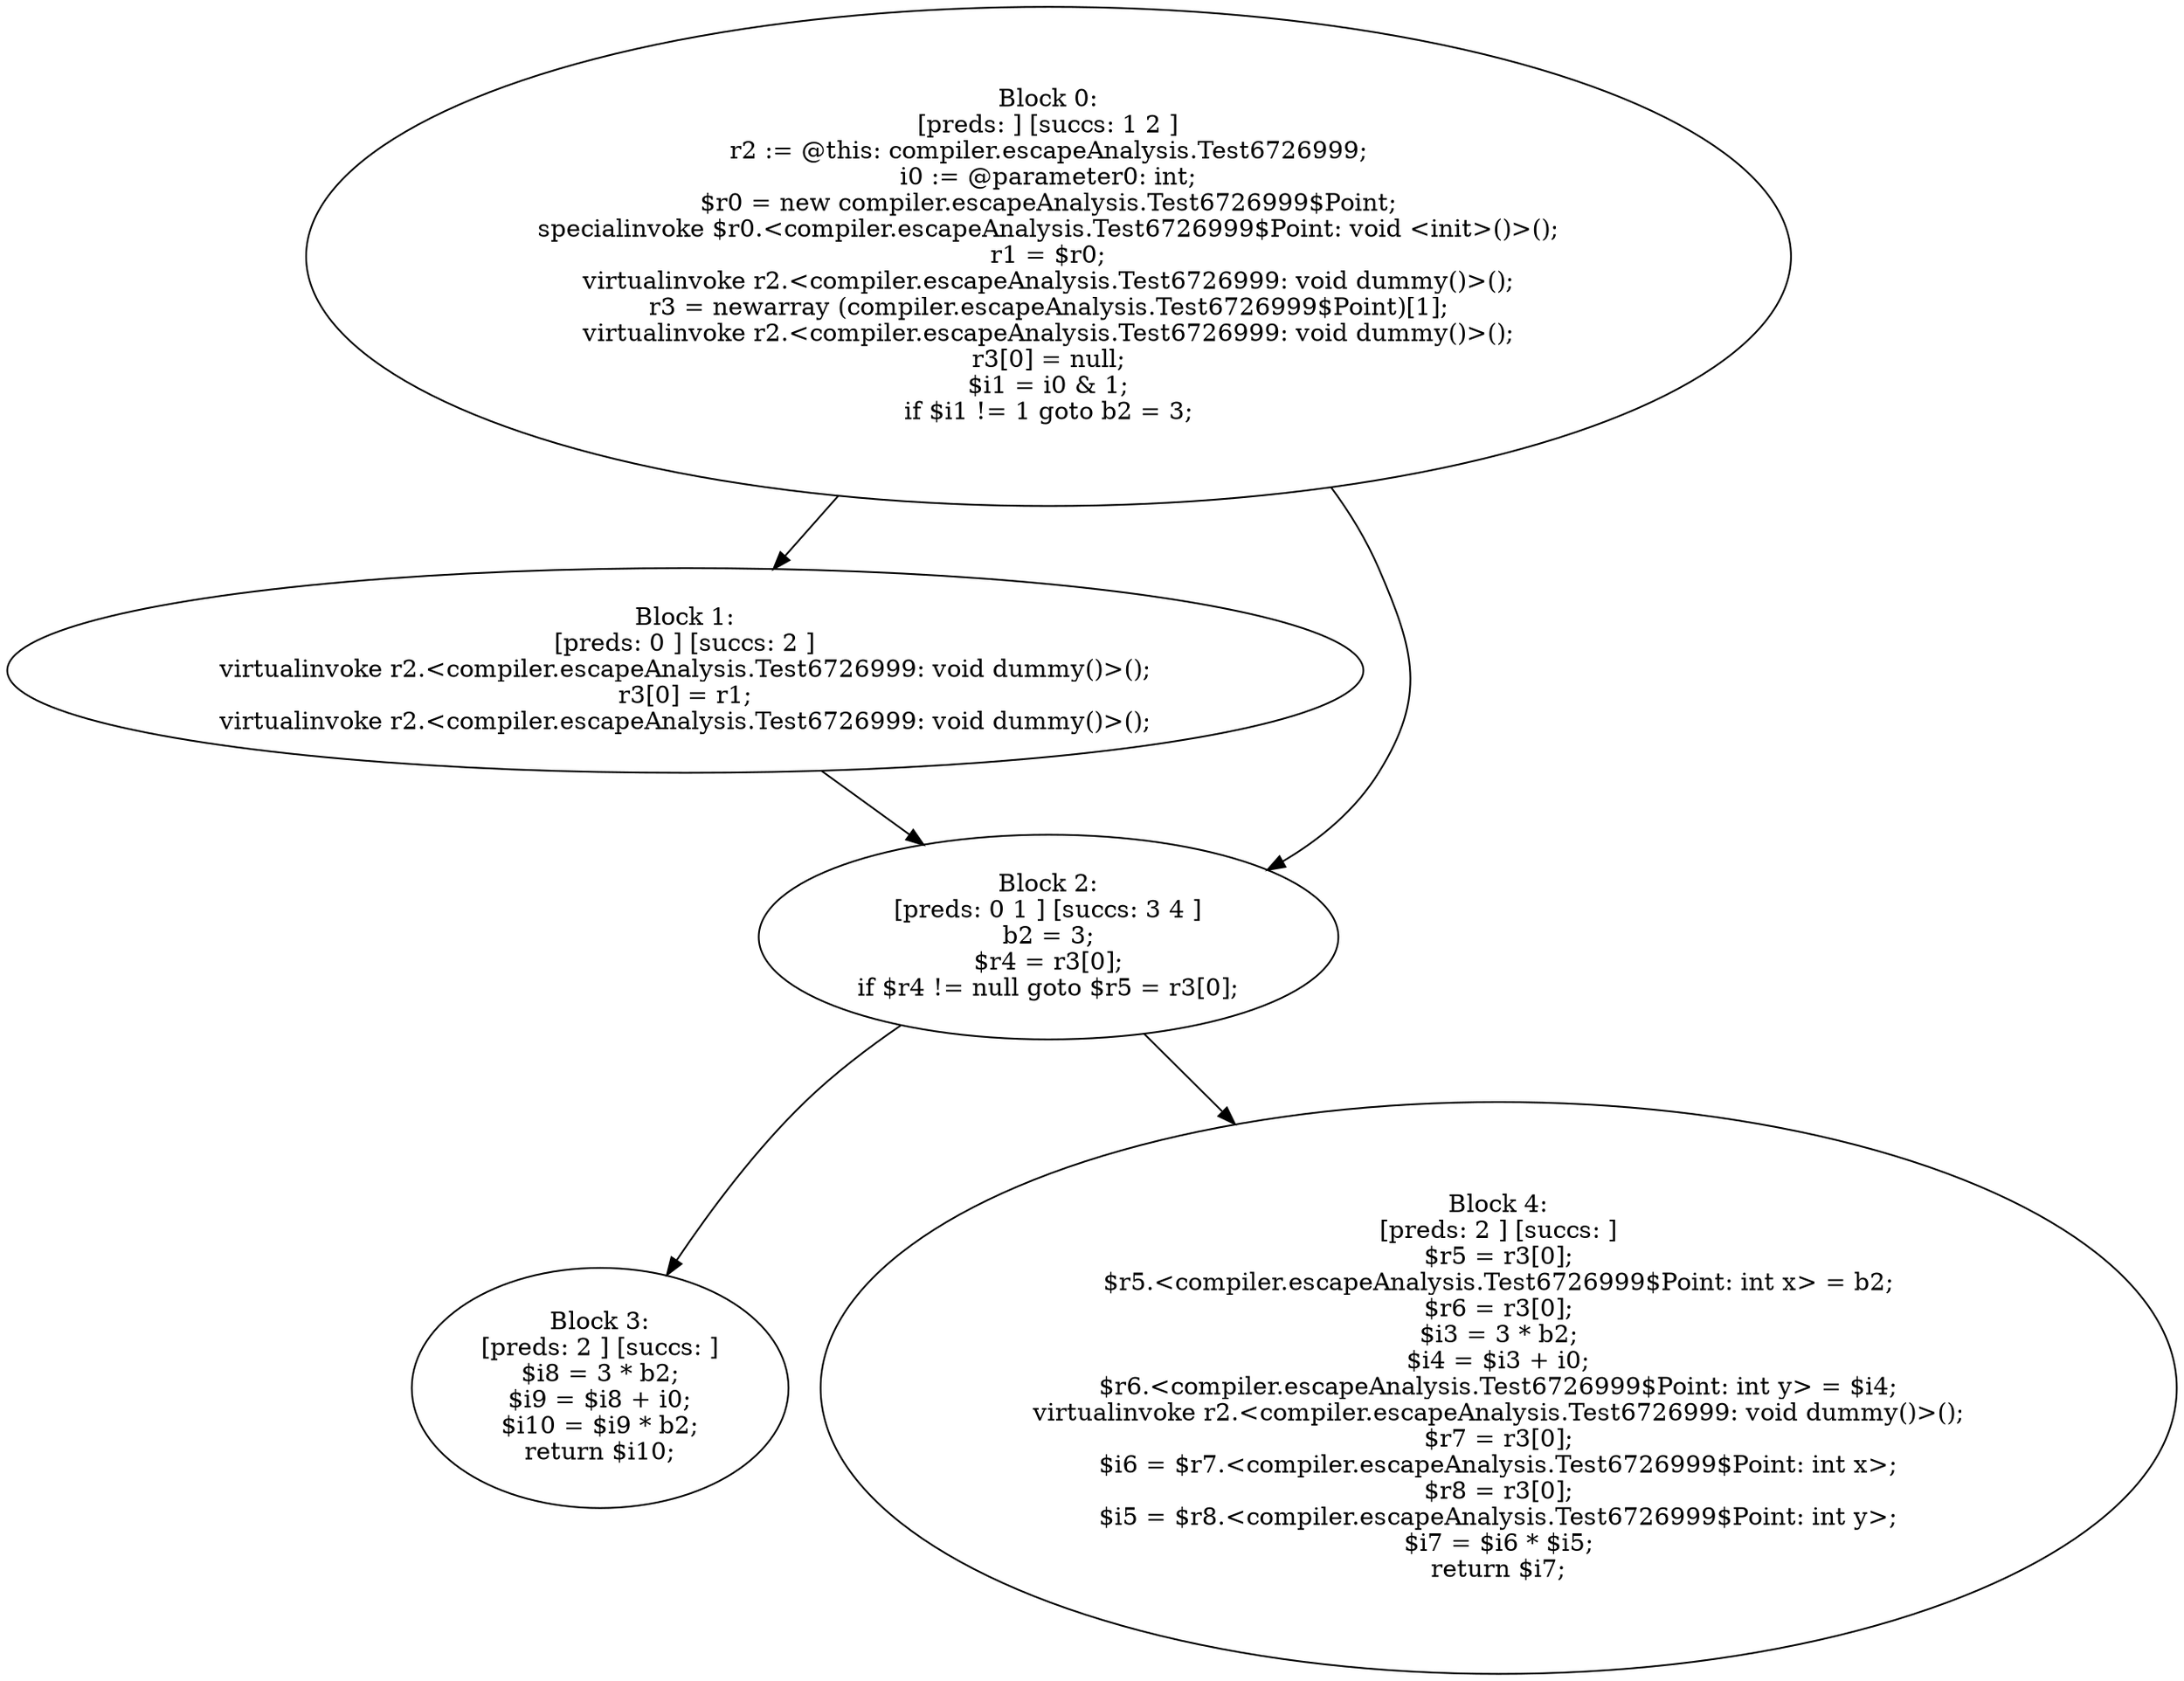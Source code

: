 digraph "unitGraph" {
    "Block 0:
[preds: ] [succs: 1 2 ]
r2 := @this: compiler.escapeAnalysis.Test6726999;
i0 := @parameter0: int;
$r0 = new compiler.escapeAnalysis.Test6726999$Point;
specialinvoke $r0.<compiler.escapeAnalysis.Test6726999$Point: void <init>()>();
r1 = $r0;
virtualinvoke r2.<compiler.escapeAnalysis.Test6726999: void dummy()>();
r3 = newarray (compiler.escapeAnalysis.Test6726999$Point)[1];
virtualinvoke r2.<compiler.escapeAnalysis.Test6726999: void dummy()>();
r3[0] = null;
$i1 = i0 & 1;
if $i1 != 1 goto b2 = 3;
"
    "Block 1:
[preds: 0 ] [succs: 2 ]
virtualinvoke r2.<compiler.escapeAnalysis.Test6726999: void dummy()>();
r3[0] = r1;
virtualinvoke r2.<compiler.escapeAnalysis.Test6726999: void dummy()>();
"
    "Block 2:
[preds: 0 1 ] [succs: 3 4 ]
b2 = 3;
$r4 = r3[0];
if $r4 != null goto $r5 = r3[0];
"
    "Block 3:
[preds: 2 ] [succs: ]
$i8 = 3 * b2;
$i9 = $i8 + i0;
$i10 = $i9 * b2;
return $i10;
"
    "Block 4:
[preds: 2 ] [succs: ]
$r5 = r3[0];
$r5.<compiler.escapeAnalysis.Test6726999$Point: int x> = b2;
$r6 = r3[0];
$i3 = 3 * b2;
$i4 = $i3 + i0;
$r6.<compiler.escapeAnalysis.Test6726999$Point: int y> = $i4;
virtualinvoke r2.<compiler.escapeAnalysis.Test6726999: void dummy()>();
$r7 = r3[0];
$i6 = $r7.<compiler.escapeAnalysis.Test6726999$Point: int x>;
$r8 = r3[0];
$i5 = $r8.<compiler.escapeAnalysis.Test6726999$Point: int y>;
$i7 = $i6 * $i5;
return $i7;
"
    "Block 0:
[preds: ] [succs: 1 2 ]
r2 := @this: compiler.escapeAnalysis.Test6726999;
i0 := @parameter0: int;
$r0 = new compiler.escapeAnalysis.Test6726999$Point;
specialinvoke $r0.<compiler.escapeAnalysis.Test6726999$Point: void <init>()>();
r1 = $r0;
virtualinvoke r2.<compiler.escapeAnalysis.Test6726999: void dummy()>();
r3 = newarray (compiler.escapeAnalysis.Test6726999$Point)[1];
virtualinvoke r2.<compiler.escapeAnalysis.Test6726999: void dummy()>();
r3[0] = null;
$i1 = i0 & 1;
if $i1 != 1 goto b2 = 3;
"->"Block 1:
[preds: 0 ] [succs: 2 ]
virtualinvoke r2.<compiler.escapeAnalysis.Test6726999: void dummy()>();
r3[0] = r1;
virtualinvoke r2.<compiler.escapeAnalysis.Test6726999: void dummy()>();
";
    "Block 0:
[preds: ] [succs: 1 2 ]
r2 := @this: compiler.escapeAnalysis.Test6726999;
i0 := @parameter0: int;
$r0 = new compiler.escapeAnalysis.Test6726999$Point;
specialinvoke $r0.<compiler.escapeAnalysis.Test6726999$Point: void <init>()>();
r1 = $r0;
virtualinvoke r2.<compiler.escapeAnalysis.Test6726999: void dummy()>();
r3 = newarray (compiler.escapeAnalysis.Test6726999$Point)[1];
virtualinvoke r2.<compiler.escapeAnalysis.Test6726999: void dummy()>();
r3[0] = null;
$i1 = i0 & 1;
if $i1 != 1 goto b2 = 3;
"->"Block 2:
[preds: 0 1 ] [succs: 3 4 ]
b2 = 3;
$r4 = r3[0];
if $r4 != null goto $r5 = r3[0];
";
    "Block 1:
[preds: 0 ] [succs: 2 ]
virtualinvoke r2.<compiler.escapeAnalysis.Test6726999: void dummy()>();
r3[0] = r1;
virtualinvoke r2.<compiler.escapeAnalysis.Test6726999: void dummy()>();
"->"Block 2:
[preds: 0 1 ] [succs: 3 4 ]
b2 = 3;
$r4 = r3[0];
if $r4 != null goto $r5 = r3[0];
";
    "Block 2:
[preds: 0 1 ] [succs: 3 4 ]
b2 = 3;
$r4 = r3[0];
if $r4 != null goto $r5 = r3[0];
"->"Block 3:
[preds: 2 ] [succs: ]
$i8 = 3 * b2;
$i9 = $i8 + i0;
$i10 = $i9 * b2;
return $i10;
";
    "Block 2:
[preds: 0 1 ] [succs: 3 4 ]
b2 = 3;
$r4 = r3[0];
if $r4 != null goto $r5 = r3[0];
"->"Block 4:
[preds: 2 ] [succs: ]
$r5 = r3[0];
$r5.<compiler.escapeAnalysis.Test6726999$Point: int x> = b2;
$r6 = r3[0];
$i3 = 3 * b2;
$i4 = $i3 + i0;
$r6.<compiler.escapeAnalysis.Test6726999$Point: int y> = $i4;
virtualinvoke r2.<compiler.escapeAnalysis.Test6726999: void dummy()>();
$r7 = r3[0];
$i6 = $r7.<compiler.escapeAnalysis.Test6726999$Point: int x>;
$r8 = r3[0];
$i5 = $r8.<compiler.escapeAnalysis.Test6726999$Point: int y>;
$i7 = $i6 * $i5;
return $i7;
";
}
